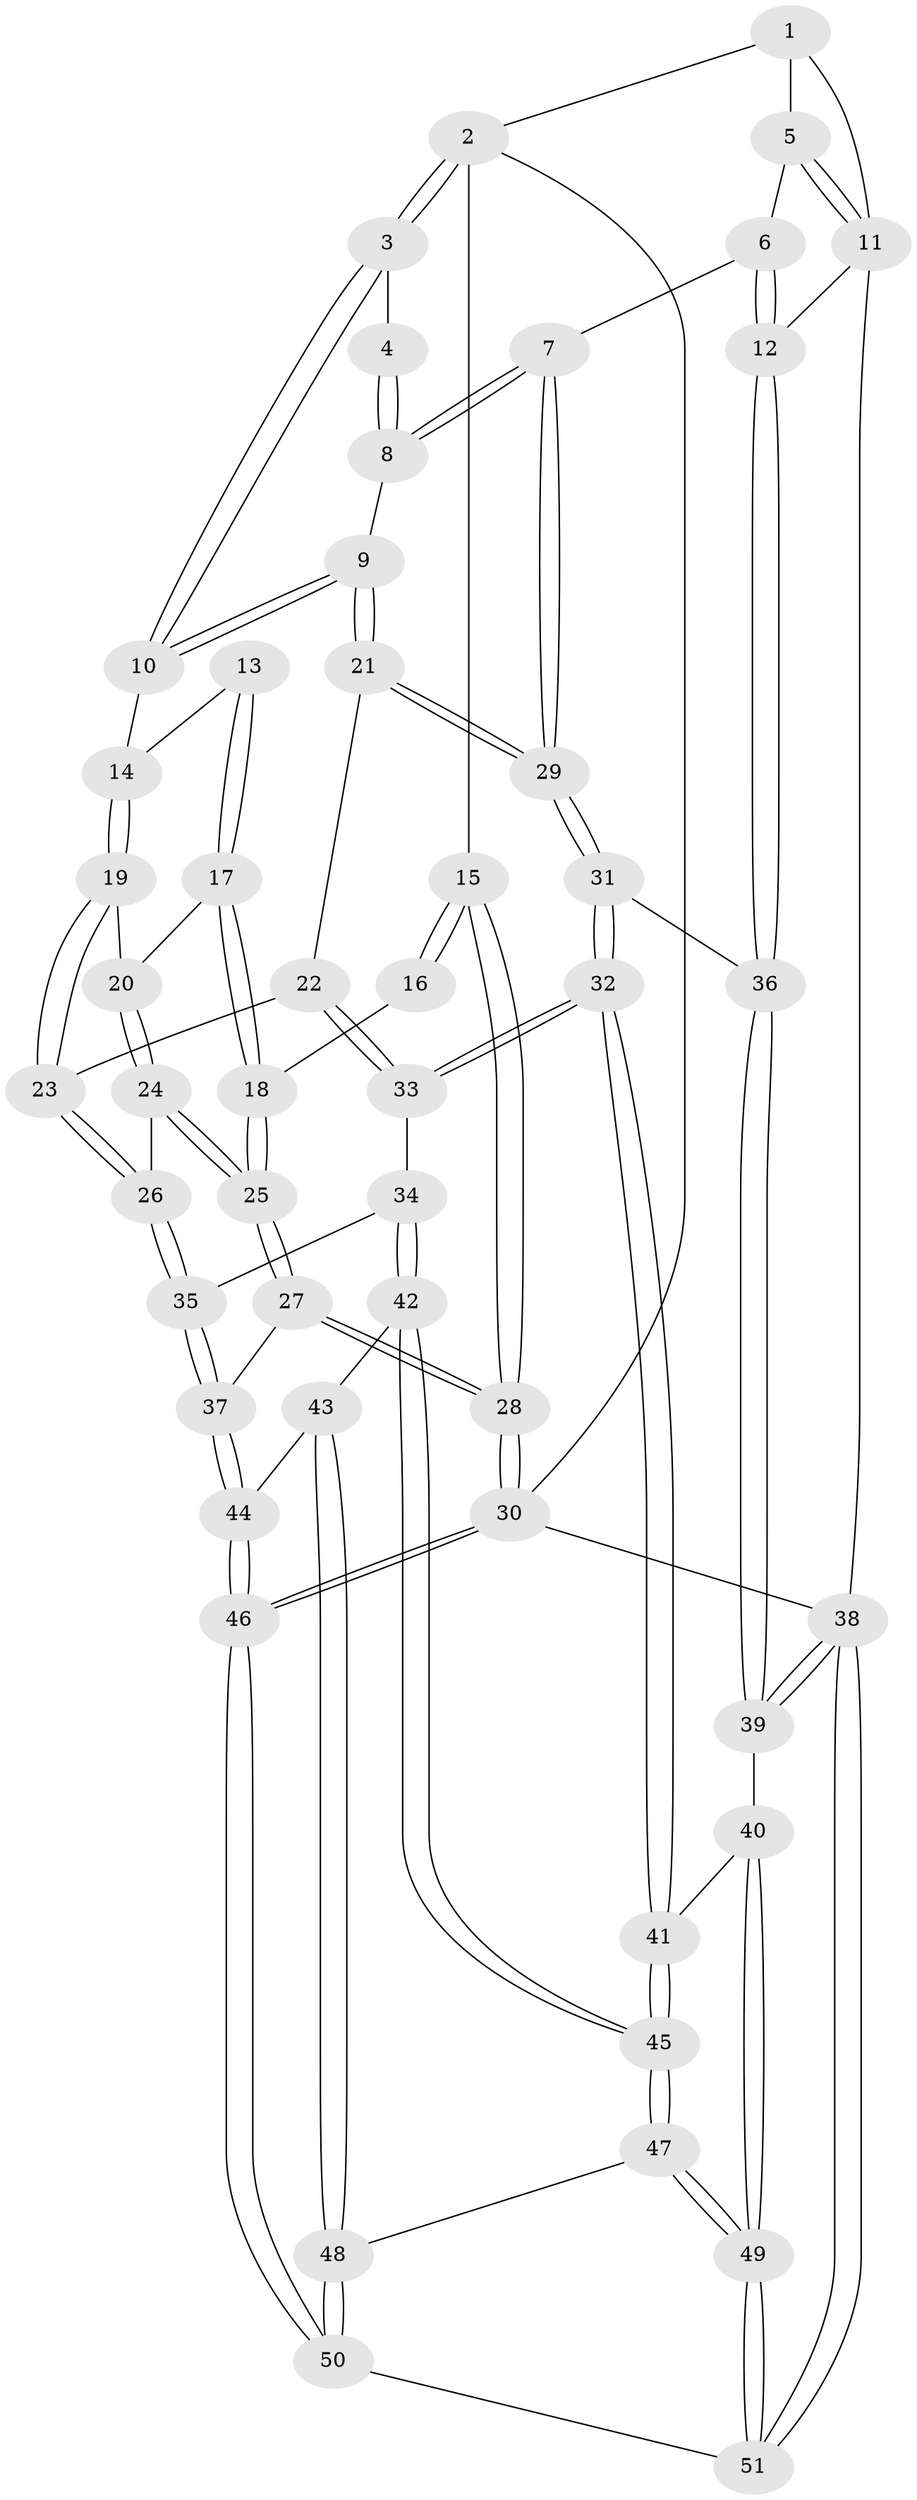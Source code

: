 // coarse degree distribution, {3: 0.5384615384615384, 4: 0.38461538461538464, 5: 0.07692307692307693}
// Generated by graph-tools (version 1.1) at 2025/38/03/04/25 23:38:26]
// undirected, 51 vertices, 124 edges
graph export_dot {
  node [color=gray90,style=filled];
  1 [pos="+0.8466145163348178+0"];
  2 [pos="+0+0"];
  3 [pos="+0.267911530764376+0"];
  4 [pos="+0.6312924750307101+0"];
  5 [pos="+0.8444829522941028+0"];
  6 [pos="+0.8406003755880411+0.003397146301335954"];
  7 [pos="+0.6574320818683497+0.2705987765865987"];
  8 [pos="+0.5957492104868771+0.2022343643803645"];
  9 [pos="+0.4340121489002201+0.16700882402337205"];
  10 [pos="+0.3820299052154255+0.13857683836340748"];
  11 [pos="+1+0.2065423503359192"];
  12 [pos="+1+0.3440361420785518"];
  13 [pos="+0.18550993232052185+0.16795765930201376"];
  14 [pos="+0.28944203366373383+0.1790256754498891"];
  15 [pos="+0+0"];
  16 [pos="+0.00456160426841254+0.06439455935843076"];
  17 [pos="+0.16520308044242044+0.2911113859862798"];
  18 [pos="+0.10025769555435372+0.30573543840467937"];
  19 [pos="+0.25824265377949857+0.30052117712147935"];
  20 [pos="+0.1875295641511477+0.30632348065940257"];
  21 [pos="+0.32247325679714156+0.3905152387868173"];
  22 [pos="+0.31665643813685973+0.39536978200879197"];
  23 [pos="+0.31060231198661925+0.39553979035693476"];
  24 [pos="+0.17668758166182896+0.48627845015723564"];
  25 [pos="+0.00939012562372483+0.4929907478488375"];
  26 [pos="+0.1816933036394618+0.4871766561295213"];
  27 [pos="+0+0.5328584069734392"];
  28 [pos="+0+0.5374537356983098"];
  29 [pos="+0.6807160942588886+0.31589482453453116"];
  30 [pos="+0+1"];
  31 [pos="+0.7265484269844167+0.3799462771051334"];
  32 [pos="+0.644266784489349+0.5148810604821986"];
  33 [pos="+0.43191870268504823+0.5184213402295955"];
  34 [pos="+0.30170277809488893+0.6210191347881492"];
  35 [pos="+0.2707117497172839+0.5965298082554216"];
  36 [pos="+1+0.38821887778250785"];
  37 [pos="+0.11280281432871167+0.6898905519161319"];
  38 [pos="+1+1"];
  39 [pos="+1+0.7815156159253283"];
  40 [pos="+0.7931323656580361+0.7869027557987065"];
  41 [pos="+0.6280126703353575+0.6831739676988104"];
  42 [pos="+0.3170332790163235+0.6987885999007468"];
  43 [pos="+0.2842020023784088+0.7507051697106094"];
  44 [pos="+0.19502787410609812+0.8045534812369931"];
  45 [pos="+0.5751469382906037+0.7412164414998548"];
  46 [pos="+0+1"];
  47 [pos="+0.5703895607360151+0.7599661830647914"];
  48 [pos="+0.44480436914708477+0.9517953319277076"];
  49 [pos="+0.7401766246004459+1"];
  50 [pos="+0.4077866325317763+1"];
  51 [pos="+0.7631669154265213+1"];
  1 -- 2;
  1 -- 5;
  1 -- 11;
  2 -- 3;
  2 -- 3;
  2 -- 15;
  2 -- 30;
  3 -- 4;
  3 -- 10;
  3 -- 10;
  4 -- 8;
  4 -- 8;
  5 -- 6;
  5 -- 11;
  5 -- 11;
  6 -- 7;
  6 -- 12;
  6 -- 12;
  7 -- 8;
  7 -- 8;
  7 -- 29;
  7 -- 29;
  8 -- 9;
  9 -- 10;
  9 -- 10;
  9 -- 21;
  9 -- 21;
  10 -- 14;
  11 -- 12;
  11 -- 38;
  12 -- 36;
  12 -- 36;
  13 -- 14;
  13 -- 17;
  13 -- 17;
  14 -- 19;
  14 -- 19;
  15 -- 16;
  15 -- 16;
  15 -- 28;
  15 -- 28;
  16 -- 18;
  17 -- 18;
  17 -- 18;
  17 -- 20;
  18 -- 25;
  18 -- 25;
  19 -- 20;
  19 -- 23;
  19 -- 23;
  20 -- 24;
  20 -- 24;
  21 -- 22;
  21 -- 29;
  21 -- 29;
  22 -- 23;
  22 -- 33;
  22 -- 33;
  23 -- 26;
  23 -- 26;
  24 -- 25;
  24 -- 25;
  24 -- 26;
  25 -- 27;
  25 -- 27;
  26 -- 35;
  26 -- 35;
  27 -- 28;
  27 -- 28;
  27 -- 37;
  28 -- 30;
  28 -- 30;
  29 -- 31;
  29 -- 31;
  30 -- 46;
  30 -- 46;
  30 -- 38;
  31 -- 32;
  31 -- 32;
  31 -- 36;
  32 -- 33;
  32 -- 33;
  32 -- 41;
  32 -- 41;
  33 -- 34;
  34 -- 35;
  34 -- 42;
  34 -- 42;
  35 -- 37;
  35 -- 37;
  36 -- 39;
  36 -- 39;
  37 -- 44;
  37 -- 44;
  38 -- 39;
  38 -- 39;
  38 -- 51;
  38 -- 51;
  39 -- 40;
  40 -- 41;
  40 -- 49;
  40 -- 49;
  41 -- 45;
  41 -- 45;
  42 -- 43;
  42 -- 45;
  42 -- 45;
  43 -- 44;
  43 -- 48;
  43 -- 48;
  44 -- 46;
  44 -- 46;
  45 -- 47;
  45 -- 47;
  46 -- 50;
  46 -- 50;
  47 -- 48;
  47 -- 49;
  47 -- 49;
  48 -- 50;
  48 -- 50;
  49 -- 51;
  49 -- 51;
  50 -- 51;
}
